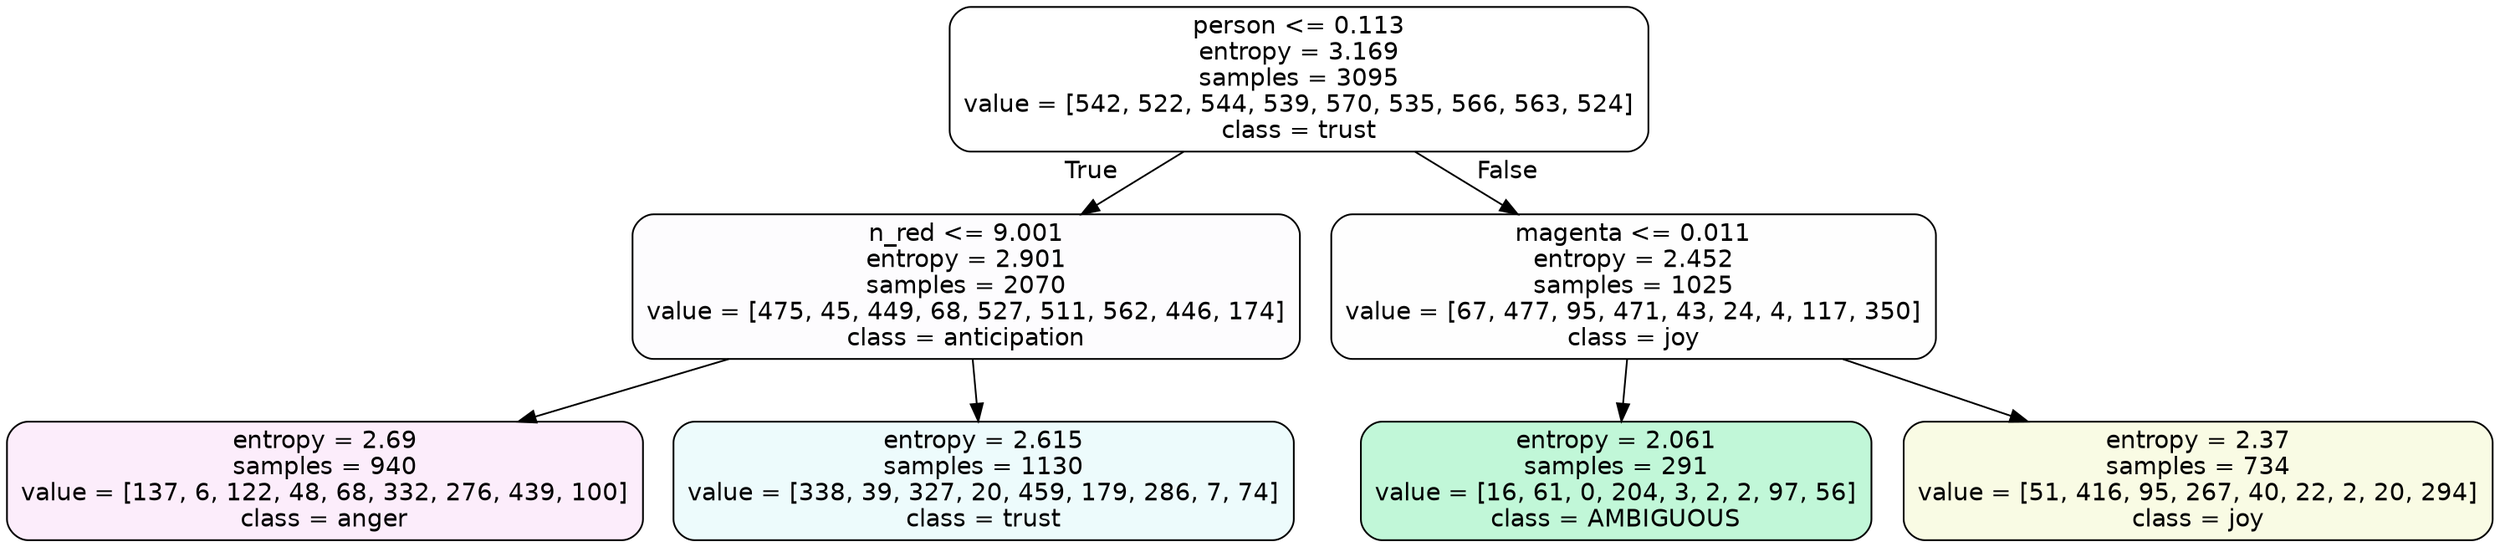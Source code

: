 digraph Tree {
node [shape=box, style="filled, rounded", color="black", fontname=helvetica] ;
edge [fontname=helvetica] ;
0 [label="person <= 0.113\nentropy = 3.169\nsamples = 3095\nvalue = [542, 522, 544, 539, 570, 535, 566, 563, 524]\nclass = trust", fillcolor="#39d7e500"] ;
1 [label="n_red <= 9.001\nentropy = 2.901\nsamples = 2070\nvalue = [475, 45, 449, 68, 527, 511, 562, 446, 174]\nclass = anticipation", fillcolor="#8139e503"] ;
0 -> 1 [labeldistance=2.5, labelangle=45, headlabel="True"] ;
2 [label="entropy = 2.69\nsamples = 940\nvalue = [137, 6, 122, 48, 68, 332, 276, 439, 100]\nclass = anger", fillcolor="#e539d717"] ;
1 -> 2 ;
3 [label="entropy = 2.615\nsamples = 1130\nvalue = [338, 39, 327, 20, 459, 179, 286, 7, 74]\nclass = trust", fillcolor="#39d7e516"] ;
1 -> 3 ;
4 [label="magenta <= 0.011\nentropy = 2.452\nsamples = 1025\nvalue = [67, 477, 95, 471, 43, 24, 4, 117, 350]\nclass = joy", fillcolor="#d7e53901"] ;
0 -> 4 [labeldistance=2.5, labelangle=-45, headlabel="False"] ;
5 [label="entropy = 2.061\nsamples = 291\nvalue = [16, 61, 0, 204, 3, 2, 2, 97, 56]\nclass = AMBIGUOUS", fillcolor="#39e5814f"] ;
4 -> 5 ;
6 [label="entropy = 2.37\nsamples = 734\nvalue = [51, 416, 95, 267, 40, 22, 2, 20, 294]\nclass = joy", fillcolor="#d7e53922"] ;
4 -> 6 ;
}